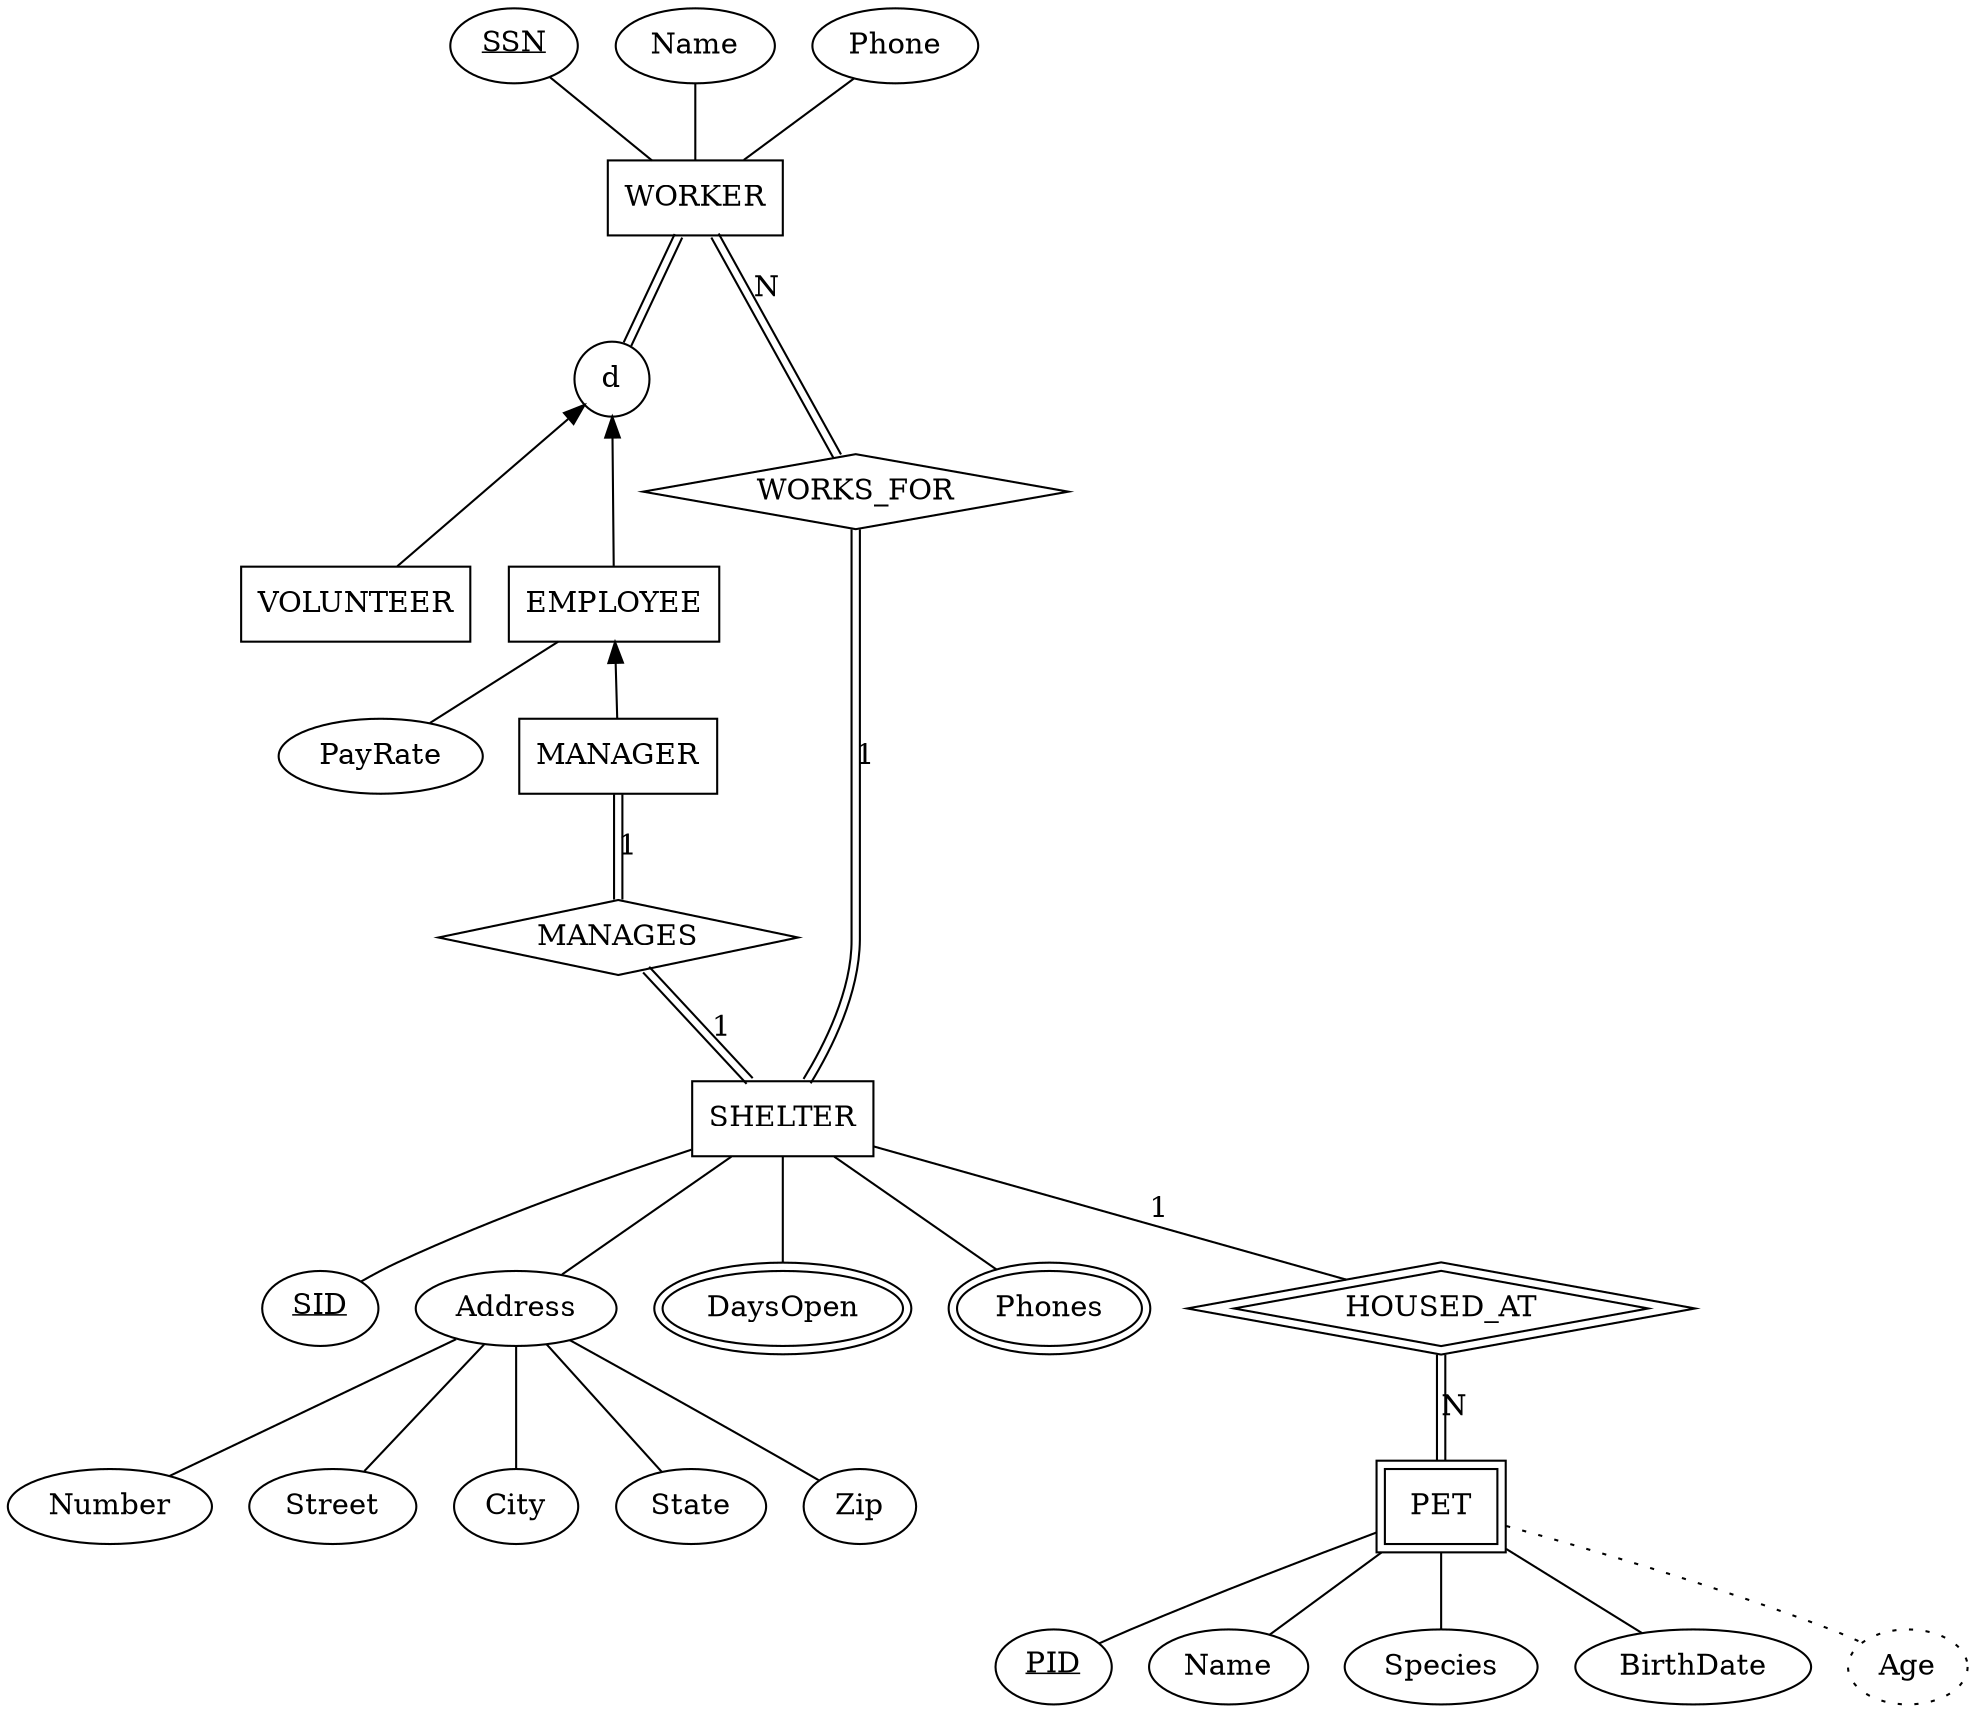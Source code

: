 graph humane_society {
  node [shape=box]; SHELTER;
  node [shape=ellipse]; SID [label=<<u>SID</u>>]; Address; Number; Street; City; State; Zip;
  node [shape=ellipse, peripheries=2]; DaysOpen, Phones;
  SHELTER -- SID;
  SHELTER -- Address;
  Address -- Number;
  Address -- Street;
  Address -- City;
  Address -- State;
  Address -- Zip;
  SHELTER -- Phones;
  SHELTER -- DaysOpen;

  node [shape=box, peripheries=1]; WORKER;
  node [shape=ellipse, peripheries=1]; SSN [label=<<u>SSN</u>>]; Name; Phone;
  SSN -- WORKER;
  Name -- WORKER;
  Phone -- WORKER;

  node [shape=box, peripheries=1]; VOLUNTEER;

  node [shape=box, peripheries=1]; EMPLOYEE;
  node [shape=ellipse, peripheries=1] PayRate;
  EMPLOYEE -- PayRate;

  node [shape=box, peripheries=1]; MANAGER;

  node [shape=circle, peripheries=1]; sub_worker [label="d"];

  WORKER -- sub_worker [color="black:invis:black"];
  sub_worker -- VOLUNTEER [dir=back, arrowhead=normal];
  sub_worker -- EMPLOYEE [dir=back, arrowhead=normal];
  EMPLOYEE -- MANAGER [dir=back, arrowhead=normal];


  node [shape=diamond]; WORKS_FOR;
  WORKS_FOR -- SHELTER [label="1", color="black:invis:black"];
  WORKER -- WORKS_FOR [label="N", color="black:invis:black"];

  node [shape=diamond]; MANAGES;
  MANAGER -- MANAGES [label = "1", color="black:invis:black"];
  MANAGES -- SHELTER [label="1", color="black:invis:black"];

  node [shape=box, peripheries=2]; PET;
  node [shape=ellipse, peripheries=1]; PID [label=<<u>PID</u>>]; PetName [label="Name"]; Species; BirthDate;
  node [shape=ellipse, peripheries=1, style=dotted] Age;

  PET -- PID;
  PET -- PetName;
  PET -- Species;
  PET -- BirthDate;
  PET -- Age [style=dotted];

  node [shape=diamond, peripheries=2, style=solid]; HOUSED_AT;
  SHELTER -- HOUSED_AT [label="1"];
  HOUSED_AT -- PET [label="N", color="black:invis:black"];
}